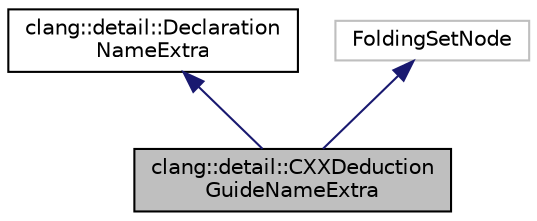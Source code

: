 digraph "clang::detail::CXXDeductionGuideNameExtra"
{
 // LATEX_PDF_SIZE
  bgcolor="transparent";
  edge [fontname="Helvetica",fontsize="10",labelfontname="Helvetica",labelfontsize="10"];
  node [fontname="Helvetica",fontsize="10",shape=record];
  Node1 [label="clang::detail::CXXDeduction\lGuideNameExtra",height=0.2,width=0.4,color="black", fillcolor="grey75", style="filled", fontcolor="black",tooltip="Contains extra information for the name of a C++ deduction guide."];
  Node2 -> Node1 [dir="back",color="midnightblue",fontsize="10",style="solid",fontname="Helvetica"];
  Node2 [label="clang::detail::Declaration\lNameExtra",height=0.2,width=0.4,color="black",URL="$classclang_1_1detail_1_1DeclarationNameExtra.html",tooltip="DeclarationNameExtra is used as a base of various uncommon special names."];
  Node3 -> Node1 [dir="back",color="midnightblue",fontsize="10",style="solid",fontname="Helvetica"];
  Node3 [label="FoldingSetNode",height=0.2,width=0.4,color="grey75",tooltip=" "];
}
